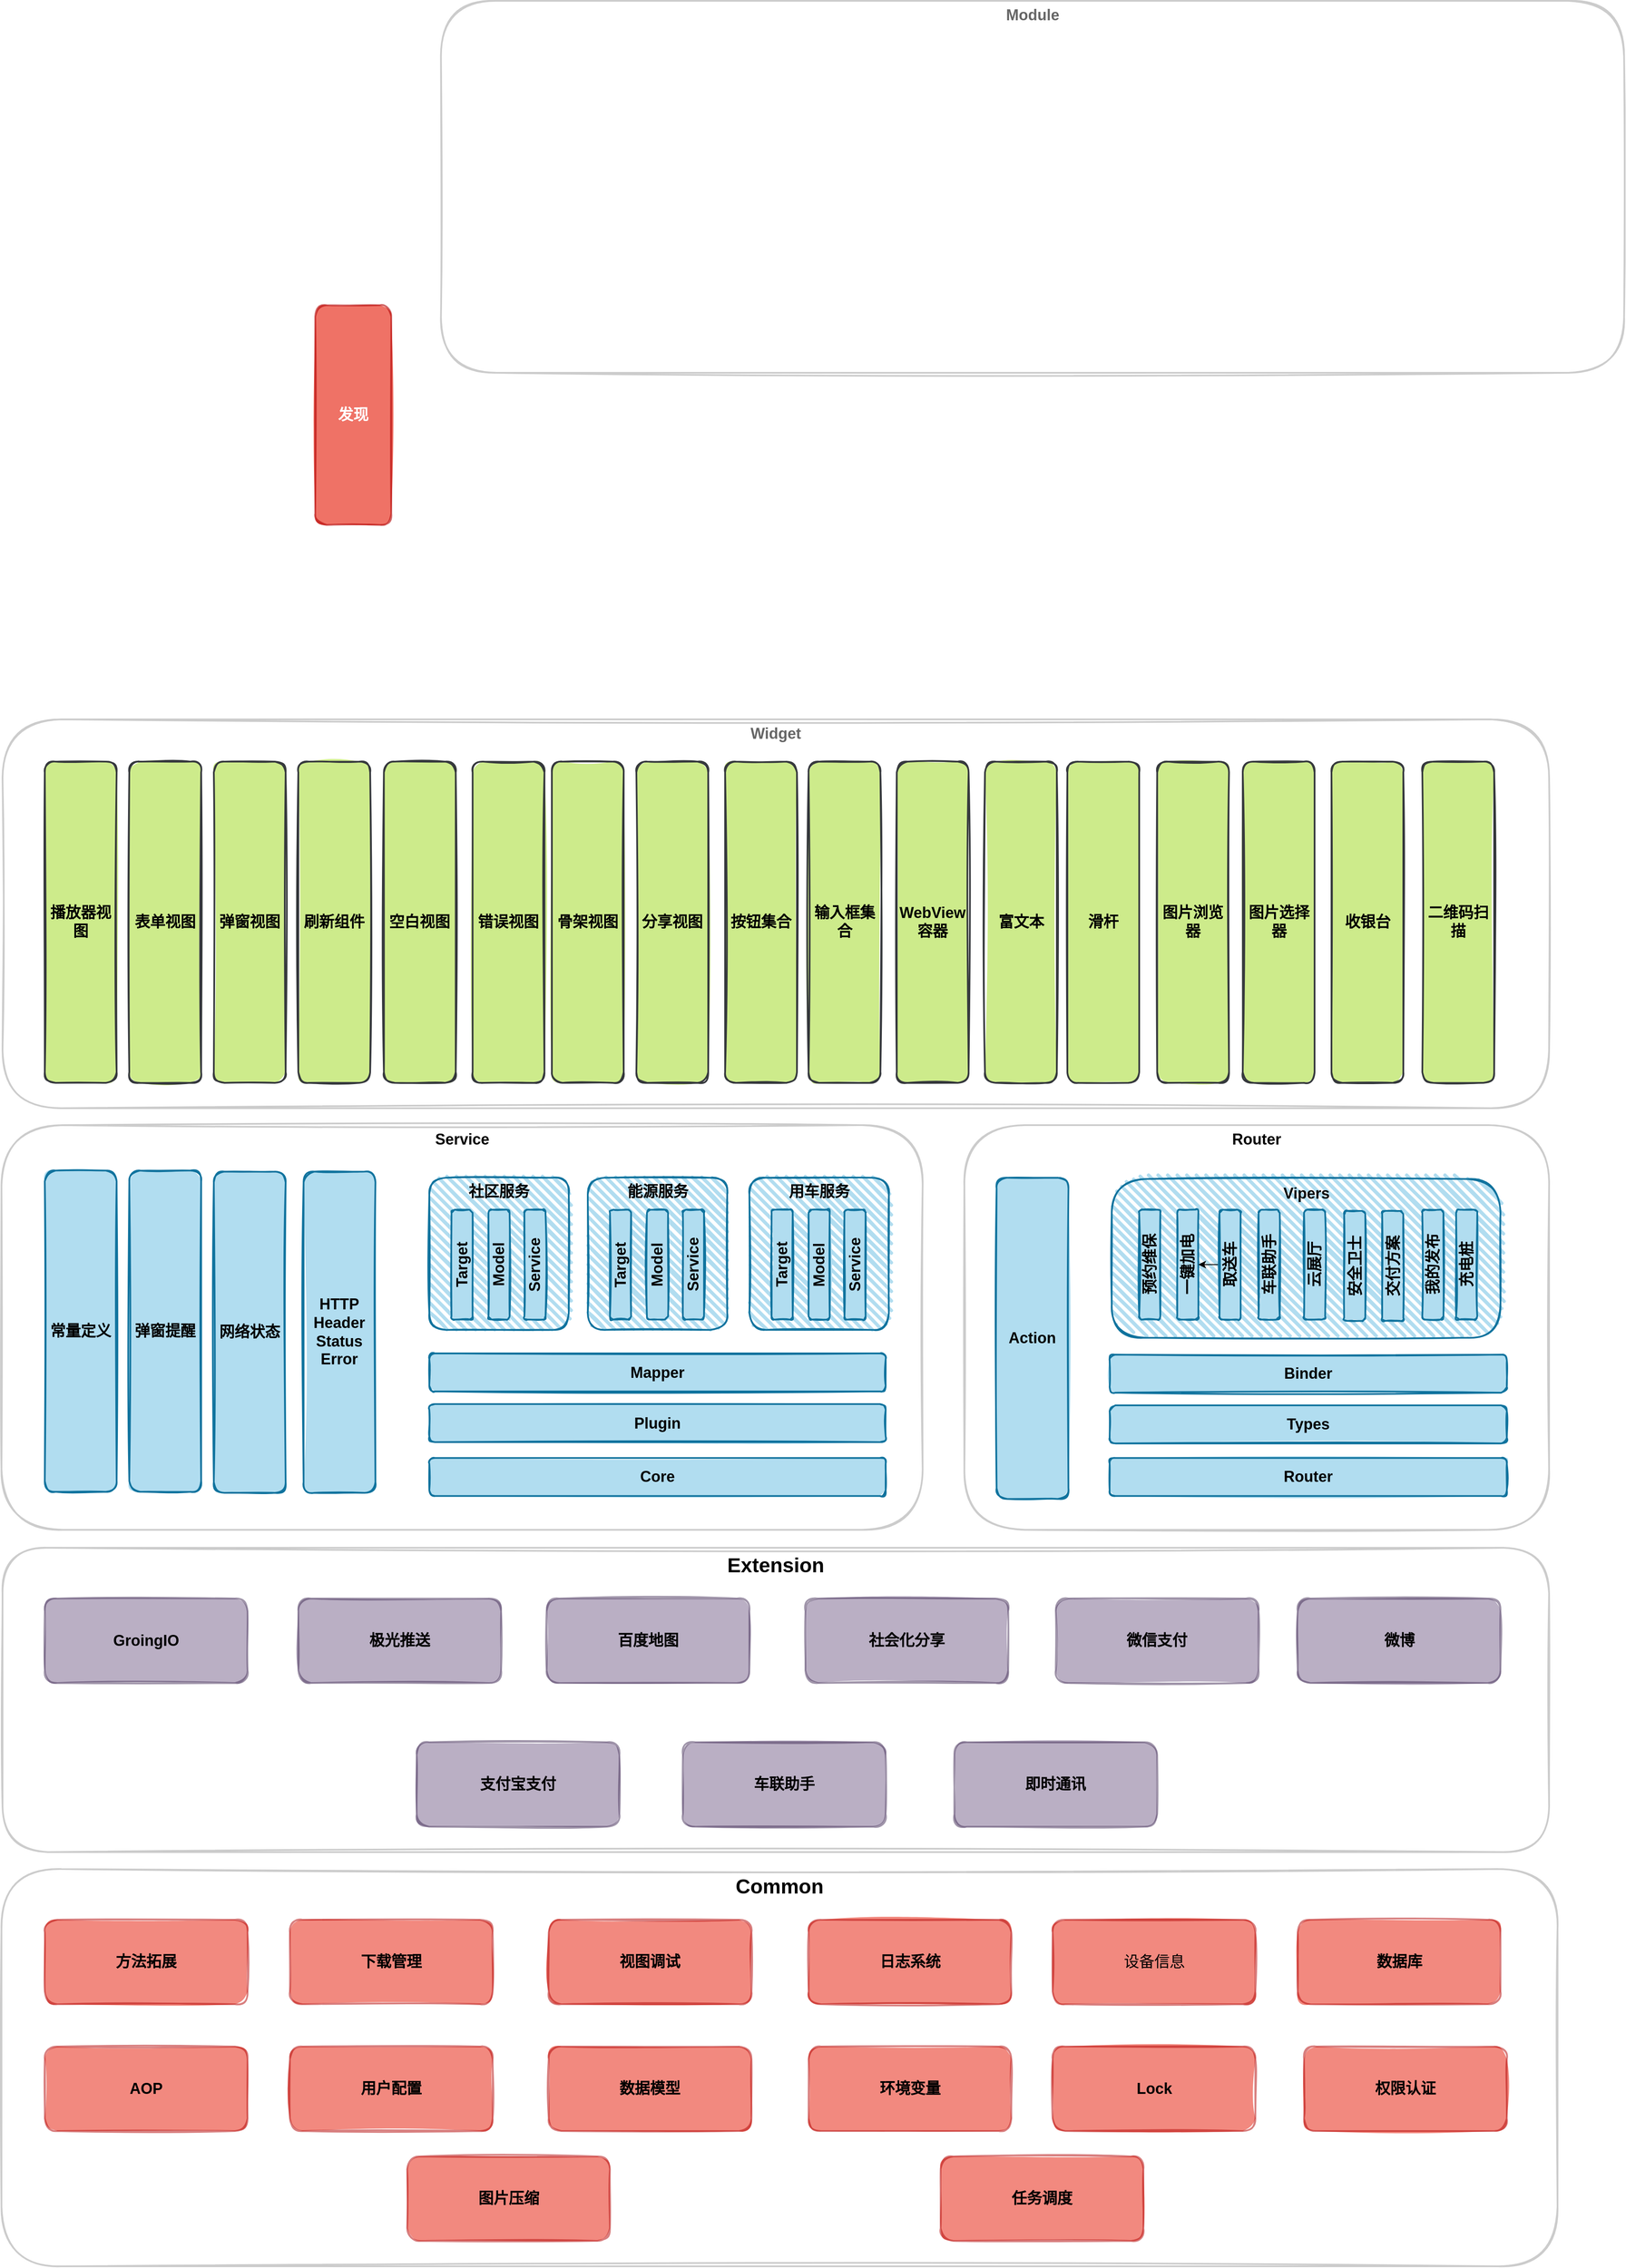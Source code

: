 <mxfile version="13.10.3" type="github">
  <diagram id="LzC7ekAIBzmgdOxqZEMj" name="Page-1">
    <mxGraphModel dx="2431" dy="1328" grid="1" gridSize="10" guides="1" tooltips="1" connect="1" arrows="1" fold="1" page="1" pageScale="1" pageWidth="2339" pageHeight="3300" math="0" shadow="0">
      <root>
        <mxCell id="0" />
        <mxCell id="1" parent="0" />
        <mxCell id="0ocmr3XgfWz1kHQLtZ8I-61" value="&lt;font style=&quot;font-size: 18px;&quot;&gt;&lt;span style=&quot;font-size: 18px;&quot;&gt;&lt;font style=&quot;font-size: 18px;&quot;&gt;Router&lt;/font&gt;&lt;br style=&quot;font-size: 18px;&quot;&gt;&lt;/span&gt;&lt;/font&gt;" style="rounded=1;whiteSpace=wrap;html=1;strokeWidth=2;fillWeight=4;hachureGap=8;hachureAngle=45;sketch=1;verticalAlign=top;fillColor=none;strokeColor=#CCCCCC;fontSize=18;fontStyle=1;fontFamily=Helvetica;" vertex="1" parent="1">
          <mxGeometry x="1278.13" y="1750" width="691.87" height="478.75" as="geometry" />
        </mxCell>
        <mxCell id="0ocmr3XgfWz1kHQLtZ8I-95" value="&lt;font color=&quot;#666666&quot;&gt;&lt;b&gt;&lt;font style=&quot;font-size: 18px&quot;&gt;Module&lt;/font&gt;&lt;br&gt;&lt;/b&gt;&lt;/font&gt;" style="rounded=1;whiteSpace=wrap;html=1;strokeWidth=2;fillWeight=4;hachureGap=8;hachureAngle=45;sketch=1;verticalAlign=top;gradientColor=#b3b3b3;fillColor=none;strokeColor=#CCCCCC;" vertex="1" parent="1">
          <mxGeometry x="658.75" y="420" width="1400" height="440" as="geometry" />
        </mxCell>
        <mxCell id="0ocmr3XgfWz1kHQLtZ8I-12" value="&lt;font style=&quot;font-size: 18px;&quot;&gt;&lt;span style=&quot;font-size: 18px;&quot;&gt;&lt;font style=&quot;font-size: 18px;&quot;&gt;Service&lt;/font&gt;&lt;br style=&quot;font-size: 18px;&quot;&gt;&lt;/span&gt;&lt;/font&gt;" style="rounded=1;whiteSpace=wrap;html=1;strokeWidth=2;fillWeight=4;hachureGap=8;hachureAngle=45;sketch=1;verticalAlign=top;fillColor=none;strokeColor=#CCCCCC;fontSize=18;fontStyle=1;fontFamily=Helvetica;" vertex="1" parent="1">
          <mxGeometry x="138.75" y="1750" width="1090" height="478.75" as="geometry" />
        </mxCell>
        <mxCell id="0ocmr3XgfWz1kHQLtZ8I-2" value="&lt;font style=&quot;font-size: 24px;&quot;&gt;&lt;span style=&quot;font-size: 24px;&quot;&gt;Common&lt;/span&gt;&lt;/font&gt;" style="rounded=1;whiteSpace=wrap;html=1;strokeWidth=2;fillWeight=4;hachureGap=8;hachureAngle=45;sketch=1;verticalAlign=top;strokeColor=#CCCCCC;fillColor=none;fontSize=24;fontStyle=1" vertex="1" parent="1">
          <mxGeometry x="138.75" y="2630" width="1841.25" height="470" as="geometry" />
        </mxCell>
        <mxCell id="5PGS94fac4Zu8GUAW_lK-9" value="&lt;h2 style=&quot;font-size: 18px;&quot;&gt;&lt;font style=&quot;font-size: 18px;&quot;&gt;方法拓展&lt;/font&gt;&lt;/h2&gt;" style="rounded=1;whiteSpace=wrap;html=1;strokeWidth=2;fillWeight=4;hachureGap=8;hachureAngle=45;sketch=1;fillStyle=solid;fillColor=#e51400;strokeColor=#B20000;opacity=50;fontSize=18;" parent="1" vertex="1">
          <mxGeometry x="190" y="2690" width="240" height="100" as="geometry" />
        </mxCell>
        <mxCell id="0ocmr3XgfWz1kHQLtZ8I-7" value="&lt;font style=&quot;font-size: 24px;&quot;&gt;&lt;span style=&quot;font-size: 24px;&quot;&gt;Extension&lt;/span&gt;&lt;/font&gt;" style="rounded=1;whiteSpace=wrap;html=1;strokeWidth=2;fillWeight=4;hachureGap=8;hachureAngle=45;sketch=1;verticalAlign=top;fillColor=none;strokeColor=#CCCCCC;fontSize=24;fontStyle=1" vertex="1" parent="1">
          <mxGeometry x="140" y="2250" width="1830" height="360" as="geometry" />
        </mxCell>
        <mxCell id="0ocmr3XgfWz1kHQLtZ8I-8" value="&lt;h2 style=&quot;font-size: 18px;&quot;&gt;&lt;font style=&quot;font-size: 18px;&quot;&gt;GroingIO&lt;/font&gt;&lt;/h2&gt;" style="rounded=1;whiteSpace=wrap;html=1;strokeWidth=2;fillWeight=4;hachureGap=8;hachureAngle=45;sketch=1;fillStyle=solid;fillColor=#76608a;strokeColor=#432D57;opacity=50;fontSize=18;" vertex="1" parent="1">
          <mxGeometry x="190" y="2310" width="240" height="100" as="geometry" />
        </mxCell>
        <mxCell id="0ocmr3XgfWz1kHQLtZ8I-13" value="&lt;h2 style=&quot;font-size: 18px;&quot;&gt;&lt;font style=&quot;font-size: 18px;&quot;&gt;Core&lt;/font&gt;&lt;/h2&gt;" style="rounded=1;whiteSpace=wrap;html=1;strokeWidth=2;fillWeight=4;hachureGap=8;hachureAngle=45;sketch=1;fillStyle=solid;fillColor=#b1ddf0;strokeColor=#10739e;fontSize=18;fontStyle=1;fontFamily=Helvetica;" vertex="1" parent="1">
          <mxGeometry x="645" y="2143.75" width="540" height="45" as="geometry" />
        </mxCell>
        <mxCell id="0ocmr3XgfWz1kHQLtZ8I-17" value="&lt;font color=&quot;#666666&quot;&gt;&lt;b&gt;&lt;font style=&quot;font-size: 18px&quot;&gt;Widget&lt;/font&gt;&lt;br&gt;&lt;/b&gt;&lt;/font&gt;" style="rounded=1;whiteSpace=wrap;html=1;strokeWidth=2;fillWeight=4;hachureGap=8;hachureAngle=45;sketch=1;verticalAlign=top;gradientColor=#b3b3b3;fillColor=none;strokeColor=#CCCCCC;" vertex="1" parent="1">
          <mxGeometry x="140" y="1270" width="1830" height="460" as="geometry" />
        </mxCell>
        <mxCell id="0ocmr3XgfWz1kHQLtZ8I-18" value="&lt;h2 style=&quot;font-size: 18px;&quot;&gt;&lt;font style=&quot;font-size: 18px;&quot;&gt;&lt;span style=&quot;font-size: 18px;&quot;&gt;刷新组件&lt;/span&gt;&lt;/font&gt;&lt;/h2&gt;" style="rounded=1;whiteSpace=wrap;html=1;strokeWidth=2;fillWeight=4;hachureGap=8;hachureAngle=45;sketch=1;fillStyle=solid;fillColor=#cdeb8b;strokeColor=#36393d;fontSize=18;" vertex="1" parent="1">
          <mxGeometry x="490" y="1320" width="85" height="380" as="geometry" />
        </mxCell>
        <mxCell id="0ocmr3XgfWz1kHQLtZ8I-20" value="&lt;h2 style=&quot;font-size: 18px;&quot;&gt;&lt;font style=&quot;font-size: 18px;&quot;&gt;&lt;span style=&quot;font-size: 18px;&quot;&gt;下载管理&lt;/span&gt;&lt;/font&gt;&lt;/h2&gt;" style="rounded=1;whiteSpace=wrap;html=1;strokeWidth=2;fillWeight=4;hachureGap=8;hachureAngle=45;sketch=1;fillStyle=solid;fillColor=#e51400;strokeColor=#B20000;opacity=50;fontSize=18;" vertex="1" parent="1">
          <mxGeometry x="480" y="2690" width="240" height="100" as="geometry" />
        </mxCell>
        <mxCell id="0ocmr3XgfWz1kHQLtZ8I-21" value="&lt;h2 style=&quot;font-size: 18px;&quot;&gt;&lt;font style=&quot;font-size: 18px;&quot;&gt;&lt;span style=&quot;font-size: 18px;&quot;&gt;视图调试&lt;/span&gt;&lt;/font&gt;&lt;/h2&gt;" style="rounded=1;whiteSpace=wrap;html=1;strokeWidth=2;fillWeight=4;hachureGap=8;hachureAngle=45;sketch=1;fillStyle=solid;fillColor=#e51400;strokeColor=#B20000;opacity=50;fontSize=18;" vertex="1" parent="1">
          <mxGeometry x="786.25" y="2690" width="240" height="100" as="geometry" />
        </mxCell>
        <mxCell id="0ocmr3XgfWz1kHQLtZ8I-22" value="&lt;h2 style=&quot;font-size: 18px;&quot;&gt;&lt;font style=&quot;font-size: 18px;&quot;&gt;&lt;span style=&quot;font-size: 18px;&quot;&gt;日志系统&lt;/span&gt;&lt;/font&gt;&lt;/h2&gt;" style="rounded=1;whiteSpace=wrap;html=1;strokeWidth=2;fillWeight=4;hachureGap=8;hachureAngle=45;sketch=1;fillStyle=solid;fillColor=#e51400;strokeColor=#B20000;opacity=50;fontSize=18;" vertex="1" parent="1">
          <mxGeometry x="1093.75" y="2690" width="240" height="100" as="geometry" />
        </mxCell>
        <mxCell id="0ocmr3XgfWz1kHQLtZ8I-23" value="设备信息" style="rounded=1;whiteSpace=wrap;strokeWidth=2;fillWeight=4;hachureGap=8;hachureAngle=45;sketch=1;fillStyle=solid;fillColor=#e51400;strokeColor=#B20000;opacity=50;fontSize=18;html=1;" vertex="1" parent="1">
          <mxGeometry x="1382.5" y="2690" width="240" height="100" as="geometry" />
        </mxCell>
        <mxCell id="0ocmr3XgfWz1kHQLtZ8I-24" value="&lt;h2 style=&quot;font-size: 18px;&quot;&gt;&lt;font style=&quot;font-size: 18px;&quot;&gt;&lt;span style=&quot;font-size: 18px;&quot;&gt;数据库&lt;/span&gt;&lt;/font&gt;&lt;/h2&gt;" style="rounded=1;whiteSpace=wrap;html=1;strokeWidth=2;fillWeight=4;hachureGap=8;hachureAngle=45;sketch=1;fillStyle=solid;fillColor=#e51400;strokeColor=#B20000;opacity=50;fontSize=18;" vertex="1" parent="1">
          <mxGeometry x="1672.5" y="2690" width="240" height="100" as="geometry" />
        </mxCell>
        <mxCell id="0ocmr3XgfWz1kHQLtZ8I-25" value="&lt;h2 style=&quot;font-size: 18px;&quot;&gt;&lt;font style=&quot;font-size: 18px;&quot;&gt;&lt;span style=&quot;font-size: 18px;&quot;&gt;AOP&lt;/span&gt;&lt;/font&gt;&lt;/h2&gt;" style="rounded=1;whiteSpace=wrap;html=1;strokeWidth=2;fillWeight=4;hachureGap=8;hachureAngle=45;sketch=1;fillStyle=solid;fillColor=#e51400;strokeColor=#B20000;opacity=50;fontSize=18;" vertex="1" parent="1">
          <mxGeometry x="190" y="2840" width="240" height="100" as="geometry" />
        </mxCell>
        <mxCell id="0ocmr3XgfWz1kHQLtZ8I-27" value="&lt;h2 style=&quot;font-size: 18px;&quot;&gt;&lt;font style=&quot;font-size: 18px;&quot;&gt;&lt;span style=&quot;font-size: 18px;&quot;&gt;用户配置&lt;/span&gt;&lt;/font&gt;&lt;/h2&gt;" style="rounded=1;whiteSpace=wrap;html=1;strokeWidth=2;fillWeight=4;hachureGap=8;hachureAngle=45;sketch=1;fillStyle=solid;fillColor=#e51400;strokeColor=#B20000;opacity=50;fontSize=18;" vertex="1" parent="1">
          <mxGeometry x="480" y="2840" width="240" height="100" as="geometry" />
        </mxCell>
        <mxCell id="0ocmr3XgfWz1kHQLtZ8I-28" value="&lt;h2 style=&quot;font-size: 18px;&quot;&gt;&lt;font style=&quot;font-size: 18px;&quot;&gt;&lt;span style=&quot;font-size: 18px;&quot;&gt;数据模型&lt;/span&gt;&lt;/font&gt;&lt;/h2&gt;" style="rounded=1;whiteSpace=wrap;html=1;strokeWidth=2;fillWeight=4;hachureGap=8;hachureAngle=45;sketch=1;fillStyle=solid;fillColor=#e51400;strokeColor=#B20000;opacity=50;fontSize=18;" vertex="1" parent="1">
          <mxGeometry x="786.25" y="2840" width="240" height="100" as="geometry" />
        </mxCell>
        <mxCell id="0ocmr3XgfWz1kHQLtZ8I-29" value="&lt;h2 style=&quot;font-size: 18px;&quot;&gt;&lt;font style=&quot;font-size: 18px;&quot;&gt;&lt;span style=&quot;font-size: 18px;&quot;&gt;图片压缩&lt;/span&gt;&lt;/font&gt;&lt;/h2&gt;" style="rounded=1;whiteSpace=wrap;html=1;strokeWidth=2;fillWeight=4;hachureGap=8;hachureAngle=45;sketch=1;fillStyle=solid;fillColor=#e51400;strokeColor=#B20000;opacity=50;fontSize=18;" vertex="1" parent="1">
          <mxGeometry x="618.75" y="2970" width="240" height="100" as="geometry" />
        </mxCell>
        <mxCell id="0ocmr3XgfWz1kHQLtZ8I-33" value="&lt;h2 style=&quot;font-size: 18px;&quot;&gt;&lt;font style=&quot;font-size: 18px;&quot;&gt;&lt;span style=&quot;font-size: 18px;&quot;&gt;任务调度&lt;/span&gt;&lt;/font&gt;&lt;/h2&gt;" style="rounded=1;whiteSpace=wrap;html=1;strokeWidth=2;fillWeight=4;hachureGap=8;hachureAngle=45;sketch=1;fillStyle=solid;fillColor=#e51400;strokeColor=#B20000;opacity=50;fontSize=18;" vertex="1" parent="1">
          <mxGeometry x="1250" y="2970" width="240" height="100" as="geometry" />
        </mxCell>
        <mxCell id="0ocmr3XgfWz1kHQLtZ8I-34" value="&lt;font style=&quot;font-size: 18px;&quot;&gt;&lt;span style=&quot;font-size: 18px;&quot;&gt;权限认证&lt;/span&gt;&lt;/font&gt;" style="rounded=1;whiteSpace=wrap;html=1;strokeWidth=2;fillWeight=4;hachureGap=8;hachureAngle=45;sketch=1;fillStyle=solid;fillColor=#e51400;strokeColor=#B20000;fontStyle=1;opacity=50;fontSize=18;" vertex="1" parent="1">
          <mxGeometry x="1680" y="2840" width="240" height="100" as="geometry" />
        </mxCell>
        <mxCell id="0ocmr3XgfWz1kHQLtZ8I-35" value="&lt;font style=&quot;font-size: 18px;&quot;&gt;&lt;span style=&quot;font-size: 18px;&quot;&gt;Lock&lt;/span&gt;&lt;/font&gt;" style="rounded=1;whiteSpace=wrap;html=1;strokeWidth=2;fillWeight=4;hachureGap=8;hachureAngle=45;sketch=1;fillStyle=solid;fillColor=#e51400;strokeColor=#B20000;fontStyle=1;opacity=50;fontSize=18;" vertex="1" parent="1">
          <mxGeometry x="1382.5" y="2840" width="240" height="100" as="geometry" />
        </mxCell>
        <mxCell id="0ocmr3XgfWz1kHQLtZ8I-36" value="&lt;font style=&quot;font-size: 18px;&quot;&gt;&lt;span style=&quot;font-size: 18px;&quot;&gt;环境变量&lt;/span&gt;&lt;/font&gt;" style="rounded=1;whiteSpace=wrap;html=1;strokeWidth=2;fillWeight=4;hachureGap=8;hachureAngle=45;sketch=1;fillStyle=solid;fillColor=#e51400;strokeColor=#B20000;fontStyle=1;opacity=50;fontSize=18;" vertex="1" parent="1">
          <mxGeometry x="1093.75" y="2840" width="240" height="100" as="geometry" />
        </mxCell>
        <mxCell id="0ocmr3XgfWz1kHQLtZ8I-37" value="&lt;h2 style=&quot;font-size: 18px;&quot;&gt;&lt;font style=&quot;font-size: 18px;&quot;&gt;&lt;span style=&quot;font-size: 18px;&quot;&gt;极光推送&lt;/span&gt;&lt;/font&gt;&lt;/h2&gt;" style="rounded=1;whiteSpace=wrap;html=1;strokeWidth=2;fillWeight=4;hachureGap=8;hachureAngle=45;sketch=1;fillStyle=solid;fillColor=#76608a;strokeColor=#432D57;opacity=50;fontSize=18;" vertex="1" parent="1">
          <mxGeometry x="490" y="2310" width="240" height="100" as="geometry" />
        </mxCell>
        <mxCell id="0ocmr3XgfWz1kHQLtZ8I-38" value="&lt;h2 style=&quot;font-size: 18px;&quot;&gt;&lt;font style=&quot;font-size: 18px;&quot;&gt;&lt;span style=&quot;font-size: 18px;&quot;&gt;百度地图&lt;/span&gt;&lt;/font&gt;&lt;/h2&gt;" style="rounded=1;whiteSpace=wrap;html=1;strokeWidth=2;fillWeight=4;hachureGap=8;hachureAngle=45;sketch=1;fillStyle=solid;fillColor=#76608a;strokeColor=#432D57;opacity=50;fontSize=18;" vertex="1" parent="1">
          <mxGeometry x="783.75" y="2310" width="240" height="100" as="geometry" />
        </mxCell>
        <mxCell id="0ocmr3XgfWz1kHQLtZ8I-39" value="&lt;h2 style=&quot;font-size: 18px;&quot;&gt;&lt;font style=&quot;font-size: 18px;&quot;&gt;&lt;span style=&quot;font-size: 18px;&quot;&gt;社会化分享&lt;/span&gt;&lt;/font&gt;&lt;/h2&gt;" style="rounded=1;whiteSpace=wrap;html=1;strokeWidth=2;fillWeight=4;hachureGap=8;hachureAngle=45;sketch=1;fillStyle=solid;fillColor=#76608a;strokeColor=#432D57;opacity=50;fontSize=18;" vertex="1" parent="1">
          <mxGeometry x="1090" y="2310" width="240" height="100" as="geometry" />
        </mxCell>
        <mxCell id="0ocmr3XgfWz1kHQLtZ8I-40" value="&lt;h2 style=&quot;font-size: 18px;&quot;&gt;&lt;font style=&quot;font-size: 18px;&quot;&gt;&lt;span style=&quot;font-size: 18px;&quot;&gt;微博&lt;/span&gt;&lt;/font&gt;&lt;/h2&gt;" style="rounded=1;whiteSpace=wrap;html=1;strokeWidth=2;fillWeight=4;hachureGap=8;hachureAngle=45;sketch=1;fillStyle=solid;fillColor=#76608a;strokeColor=#432D57;opacity=50;fontSize=18;" vertex="1" parent="1">
          <mxGeometry x="1672.5" y="2310" width="240" height="100" as="geometry" />
        </mxCell>
        <mxCell id="0ocmr3XgfWz1kHQLtZ8I-41" value="&lt;h2 style=&quot;font-size: 18px;&quot;&gt;&lt;font style=&quot;font-size: 18px;&quot;&gt;&lt;span style=&quot;font-size: 18px;&quot;&gt;微信支付&lt;/span&gt;&lt;/font&gt;&lt;/h2&gt;" style="rounded=1;whiteSpace=wrap;html=1;strokeWidth=2;fillWeight=4;hachureGap=8;hachureAngle=45;sketch=1;fillStyle=solid;fillColor=#76608a;strokeColor=#432D57;opacity=50;fontSize=18;" vertex="1" parent="1">
          <mxGeometry x="1386.25" y="2310" width="240" height="100" as="geometry" />
        </mxCell>
        <mxCell id="0ocmr3XgfWz1kHQLtZ8I-42" value="&lt;h2 style=&quot;font-size: 18px;&quot;&gt;&lt;font style=&quot;font-size: 18px;&quot;&gt;&lt;span style=&quot;font-size: 18px;&quot;&gt;支付宝支付&lt;/span&gt;&lt;/font&gt;&lt;/h2&gt;" style="rounded=1;whiteSpace=wrap;html=1;strokeWidth=2;fillWeight=4;hachureGap=8;hachureAngle=45;sketch=1;fillStyle=solid;fillColor=#76608a;strokeColor=#432D57;opacity=50;fontSize=18;" vertex="1" parent="1">
          <mxGeometry x="630" y="2480" width="240" height="100" as="geometry" />
        </mxCell>
        <mxCell id="0ocmr3XgfWz1kHQLtZ8I-43" value="&lt;h2 style=&quot;font-size: 18px;&quot;&gt;&lt;font style=&quot;font-size: 18px;&quot;&gt;&lt;span style=&quot;font-size: 18px;&quot;&gt;车联助手&lt;/span&gt;&lt;/font&gt;&lt;/h2&gt;" style="rounded=1;whiteSpace=wrap;html=1;strokeWidth=2;fillWeight=4;hachureGap=8;hachureAngle=45;sketch=1;fillStyle=solid;fillColor=#76608a;strokeColor=#432D57;opacity=50;fontSize=18;" vertex="1" parent="1">
          <mxGeometry x="945" y="2480" width="240" height="100" as="geometry" />
        </mxCell>
        <mxCell id="0ocmr3XgfWz1kHQLtZ8I-44" value="&lt;h2 style=&quot;font-size: 18px;&quot;&gt;&lt;font style=&quot;font-size: 18px;&quot;&gt;&lt;span style=&quot;font-size: 18px;&quot;&gt;即时通讯&lt;/span&gt;&lt;/font&gt;&lt;/h2&gt;" style="rounded=1;whiteSpace=wrap;html=1;strokeWidth=2;fillWeight=4;hachureGap=8;hachureAngle=45;sketch=1;fillStyle=solid;fillColor=#76608a;strokeColor=#432D57;opacity=50;fontSize=18;" vertex="1" parent="1">
          <mxGeometry x="1266.25" y="2480" width="240" height="100" as="geometry" />
        </mxCell>
        <mxCell id="0ocmr3XgfWz1kHQLtZ8I-46" value="&lt;h2 style=&quot;font-size: 18px;&quot;&gt;&lt;font style=&quot;font-size: 18px;&quot;&gt;Mapper&lt;/font&gt;&lt;/h2&gt;" style="rounded=1;whiteSpace=wrap;html=1;strokeWidth=2;fillWeight=4;hachureGap=8;hachureAngle=45;sketch=1;fillStyle=solid;fillColor=#b1ddf0;strokeColor=#10739e;fontSize=18;fontStyle=1;fontFamily=Helvetica;" vertex="1" parent="1">
          <mxGeometry x="645" y="2020" width="540" height="45" as="geometry" />
        </mxCell>
        <mxCell id="0ocmr3XgfWz1kHQLtZ8I-48" value="&lt;h2 style=&quot;font-size: 18px;&quot;&gt;&lt;font style=&quot;font-size: 18px;&quot;&gt;&lt;span style=&quot;font-size: 18px;&quot;&gt;常量定义&lt;/span&gt;&lt;/font&gt;&lt;/h2&gt;" style="rounded=1;whiteSpace=wrap;html=1;strokeWidth=2;fillWeight=4;hachureGap=8;hachureAngle=45;sketch=1;fillStyle=solid;fillColor=#b1ddf0;strokeColor=#10739e;fontSize=18;fontStyle=1;fontFamily=Helvetica;" vertex="1" parent="1">
          <mxGeometry x="190" y="1803.75" width="85" height="380" as="geometry" />
        </mxCell>
        <mxCell id="0ocmr3XgfWz1kHQLtZ8I-49" value="&lt;h2 style=&quot;font-size: 18px;&quot;&gt;&lt;font style=&quot;font-size: 18px;&quot;&gt;&lt;span style=&quot;font-size: 18px;&quot;&gt;弹窗提醒&lt;/span&gt;&lt;/font&gt;&lt;/h2&gt;" style="rounded=1;whiteSpace=wrap;html=1;strokeWidth=2;fillWeight=4;hachureGap=8;hachureAngle=45;sketch=1;fillStyle=solid;fillColor=#b1ddf0;strokeColor=#10739e;fontSize=18;fontStyle=1;fontFamily=Helvetica;" vertex="1" parent="1">
          <mxGeometry x="290" y="1803.75" width="85" height="380" as="geometry" />
        </mxCell>
        <mxCell id="0ocmr3XgfWz1kHQLtZ8I-50" value="&lt;h2 style=&quot;font-size: 18px;&quot;&gt;&lt;font style=&quot;font-size: 18px;&quot;&gt;网络状态&lt;/font&gt;&lt;/h2&gt;" style="rounded=1;whiteSpace=wrap;html=1;strokeWidth=2;fillWeight=4;hachureGap=8;hachureAngle=45;sketch=1;fillStyle=solid;fillColor=#b1ddf0;strokeColor=#10739e;fontSize=18;fontStyle=1;fontFamily=Helvetica;" vertex="1" parent="1">
          <mxGeometry x="390" y="1805" width="85" height="380" as="geometry" />
        </mxCell>
        <mxCell id="0ocmr3XgfWz1kHQLtZ8I-51" value="&lt;h2 style=&quot;font-size: 18px;&quot;&gt;&lt;font style=&quot;font-size: 18px;&quot;&gt;HTTP&lt;br style=&quot;font-size: 18px;&quot;&gt;Header&lt;br style=&quot;font-size: 18px;&quot;&gt;Status&lt;br style=&quot;font-size: 18px;&quot;&gt;Error&lt;/font&gt;&lt;/h2&gt;" style="rounded=1;whiteSpace=wrap;html=1;strokeWidth=2;fillWeight=4;hachureGap=8;hachureAngle=45;sketch=1;fillStyle=solid;fillColor=#b1ddf0;strokeColor=#10739e;fontSize=18;fontStyle=1;fontFamily=Helvetica;" vertex="1" parent="1">
          <mxGeometry x="496.25" y="1805" width="85" height="380" as="geometry" />
        </mxCell>
        <mxCell id="0ocmr3XgfWz1kHQLtZ8I-52" value="&lt;h2 style=&quot;font-size: 18px;&quot;&gt;&lt;font style=&quot;font-size: 18px;&quot;&gt;Plugin&lt;/font&gt;&lt;/h2&gt;" style="rounded=1;whiteSpace=wrap;html=1;strokeWidth=2;fillWeight=4;hachureGap=8;hachureAngle=45;sketch=1;fillStyle=solid;fillColor=#b1ddf0;strokeColor=#10739e;fontSize=18;fontStyle=1;fontFamily=Helvetica;" vertex="1" parent="1">
          <mxGeometry x="645" y="2080" width="540" height="45" as="geometry" />
        </mxCell>
        <mxCell id="0ocmr3XgfWz1kHQLtZ8I-54" value="&lt;font style=&quot;font-size: 18px;&quot;&gt;&lt;span style=&quot;font-size: 18px;&quot;&gt;社区服务&lt;/span&gt;&lt;/font&gt;" style="rounded=1;whiteSpace=wrap;html=1;strokeWidth=2;fillWeight=4;hachureGap=8;hachureAngle=45;sketch=1;shadow=0;glass=0;verticalAlign=top;strokeColor=#10739e;arcSize=12;fillColor=#b1ddf0;fontSize=18;fontStyle=1;fontFamily=Helvetica;" vertex="1" parent="1">
          <mxGeometry x="645" y="1812.19" width="165" height="180" as="geometry" />
        </mxCell>
        <mxCell id="0ocmr3XgfWz1kHQLtZ8I-55" value="Target" style="rounded=1;whiteSpace=wrap;html=1;strokeWidth=2;fillWeight=4;hachureGap=8;hachureAngle=45;sketch=1;shadow=0;glass=0;strokeColor=#10739e;fillColor=#b1ddf0;fontSize=18;fontStyle=1;horizontal=0;fillStyle=solid;fontFamily=Helvetica;" vertex="1" parent="1">
          <mxGeometry x="671.25" y="1850" width="25" height="130" as="geometry" />
        </mxCell>
        <mxCell id="0ocmr3XgfWz1kHQLtZ8I-56" value="Model" style="rounded=1;whiteSpace=wrap;html=1;strokeWidth=2;fillWeight=4;hachureGap=8;hachureAngle=45;sketch=1;shadow=0;glass=0;strokeColor=#10739e;fillColor=#b1ddf0;fontSize=18;fontStyle=1;horizontal=0;fillStyle=solid;fontFamily=Helvetica;" vertex="1" parent="1">
          <mxGeometry x="715" y="1850" width="25" height="130" as="geometry" />
        </mxCell>
        <mxCell id="0ocmr3XgfWz1kHQLtZ8I-57" value="Service&lt;br style=&quot;font-size: 18px;&quot;&gt;" style="rounded=1;whiteSpace=wrap;html=1;strokeWidth=2;fillWeight=4;hachureGap=8;hachureAngle=45;sketch=1;shadow=0;glass=0;strokeColor=#10739e;fillColor=#b1ddf0;fontSize=18;fontStyle=1;horizontal=0;fillStyle=solid;fontFamily=Helvetica;" vertex="1" parent="1">
          <mxGeometry x="757.5" y="1850" width="25" height="130" as="geometry" />
        </mxCell>
        <mxCell id="0ocmr3XgfWz1kHQLtZ8I-63" value="&lt;font style=&quot;font-size: 18px;&quot;&gt;&lt;span style=&quot;font-size: 18px;&quot;&gt;Vipers&lt;br style=&quot;font-size: 18px;&quot;&gt;&lt;/span&gt;&lt;/font&gt;" style="rounded=1;whiteSpace=wrap;html=1;strokeWidth=2;fillWeight=4;hachureGap=8;hachureAngle=45;sketch=1;shadow=0;glass=0;verticalAlign=top;strokeColor=#10739e;arcSize=21;fillColor=#b1ddf0;fontSize=18;fontStyle=1;fontFamily=Helvetica;" vertex="1" parent="1">
          <mxGeometry x="1452.5" y="1813.75" width="460" height="187.81" as="geometry" />
        </mxCell>
        <mxCell id="0ocmr3XgfWz1kHQLtZ8I-64" value="预约维保" style="rounded=1;whiteSpace=wrap;html=1;strokeWidth=2;fillWeight=4;hachureGap=8;hachureAngle=45;sketch=1;shadow=0;glass=0;strokeColor=#10739e;fillColor=#b1ddf0;fontSize=18;fontStyle=1;horizontal=0;fillStyle=solid;fontFamily=Helvetica;" vertex="1" parent="1">
          <mxGeometry x="1485" y="1850.0" width="25" height="130" as="geometry" />
        </mxCell>
        <mxCell id="0ocmr3XgfWz1kHQLtZ8I-65" value="一键加电" style="rounded=1;whiteSpace=wrap;html=1;strokeWidth=2;fillWeight=4;hachureGap=8;hachureAngle=45;sketch=1;shadow=0;glass=0;strokeColor=#10739e;fillColor=#b1ddf0;fontSize=18;fontStyle=1;horizontal=0;fillStyle=solid;fontFamily=Helvetica;" vertex="1" parent="1">
          <mxGeometry x="1530" y="1850.0" width="25" height="130" as="geometry" />
        </mxCell>
        <mxCell id="0ocmr3XgfWz1kHQLtZ8I-135" value="" style="edgeStyle=orthogonalEdgeStyle;rounded=0;orthogonalLoop=1;jettySize=auto;html=1;fontFamily=Helvetica;fontSize=18;fontColor=#000000;" edge="1" parent="1" source="0ocmr3XgfWz1kHQLtZ8I-66" target="0ocmr3XgfWz1kHQLtZ8I-65">
          <mxGeometry relative="1" as="geometry" />
        </mxCell>
        <mxCell id="0ocmr3XgfWz1kHQLtZ8I-66" value="取送车" style="rounded=1;whiteSpace=wrap;html=1;strokeWidth=2;fillWeight=4;hachureGap=8;hachureAngle=45;sketch=1;shadow=0;glass=0;strokeColor=#10739e;fillColor=#b1ddf0;fontSize=18;fontStyle=1;horizontal=0;fillStyle=solid;fontFamily=Helvetica;" vertex="1" parent="1">
          <mxGeometry x="1580" y="1850.0" width="25" height="130" as="geometry" />
        </mxCell>
        <mxCell id="0ocmr3XgfWz1kHQLtZ8I-67" value="车联助手" style="rounded=1;whiteSpace=wrap;html=1;strokeWidth=2;fillWeight=4;hachureGap=8;hachureAngle=45;sketch=1;shadow=0;glass=0;strokeColor=#10739e;fillColor=#b1ddf0;fontSize=18;fontStyle=1;horizontal=0;fillStyle=solid;fontFamily=Helvetica;" vertex="1" parent="1">
          <mxGeometry x="1626.25" y="1850.0" width="25" height="130" as="geometry" />
        </mxCell>
        <mxCell id="0ocmr3XgfWz1kHQLtZ8I-68" value="云展厅" style="rounded=1;whiteSpace=wrap;html=1;strokeWidth=2;fillWeight=4;hachureGap=8;hachureAngle=45;sketch=1;shadow=0;glass=0;strokeColor=#10739e;fillColor=#b1ddf0;fontSize=18;fontStyle=1;horizontal=0;fillStyle=solid;fontFamily=Helvetica;" vertex="1" parent="1">
          <mxGeometry x="1680" y="1850.0" width="25" height="130" as="geometry" />
        </mxCell>
        <mxCell id="0ocmr3XgfWz1kHQLtZ8I-69" value="安全卫士" style="rounded=1;whiteSpace=wrap;html=1;strokeWidth=2;fillWeight=4;hachureGap=8;hachureAngle=45;sketch=1;shadow=0;glass=0;strokeColor=#10739e;fillColor=#b1ddf0;fontSize=18;fontStyle=1;horizontal=0;fillStyle=solid;fontFamily=Helvetica;" vertex="1" parent="1">
          <mxGeometry x="1727.5" y="1851.56" width="25" height="130" as="geometry" />
        </mxCell>
        <mxCell id="0ocmr3XgfWz1kHQLtZ8I-70" value="交付方案" style="rounded=1;whiteSpace=wrap;html=1;strokeWidth=2;fillWeight=4;hachureGap=8;hachureAngle=45;sketch=1;shadow=0;glass=0;strokeColor=#10739e;fillColor=#b1ddf0;fontSize=18;fontStyle=1;horizontal=0;fillStyle=solid;fontFamily=Helvetica;" vertex="1" parent="1">
          <mxGeometry x="1772.5" y="1851.56" width="25" height="130" as="geometry" />
        </mxCell>
        <mxCell id="0ocmr3XgfWz1kHQLtZ8I-71" value="我的发布" style="rounded=1;whiteSpace=wrap;html=1;strokeWidth=2;fillWeight=4;hachureGap=8;hachureAngle=45;sketch=1;shadow=0;glass=0;strokeColor=#10739e;fillColor=#b1ddf0;fontSize=18;fontStyle=1;horizontal=0;fillStyle=solid;fontFamily=Helvetica;" vertex="1" parent="1">
          <mxGeometry x="1820" y="1850.0" width="25" height="130" as="geometry" />
        </mxCell>
        <mxCell id="0ocmr3XgfWz1kHQLtZ8I-72" value="充电桩" style="rounded=1;whiteSpace=wrap;html=1;strokeWidth=2;fillWeight=4;hachureGap=8;hachureAngle=45;sketch=1;shadow=0;glass=0;strokeColor=#10739e;fillColor=#b1ddf0;fontSize=18;fontStyle=1;horizontal=0;fillStyle=solid;fontFamily=Helvetica;" vertex="1" parent="1">
          <mxGeometry x="1860" y="1850.0" width="25" height="130" as="geometry" />
        </mxCell>
        <mxCell id="0ocmr3XgfWz1kHQLtZ8I-73" value="&lt;h2 style=&quot;font-size: 18px;&quot;&gt;&lt;font style=&quot;font-size: 18px;&quot;&gt;Router&lt;/font&gt;&lt;/h2&gt;" style="rounded=1;whiteSpace=wrap;html=1;strokeWidth=2;fillWeight=4;hachureGap=8;hachureAngle=45;sketch=1;fillStyle=solid;fillColor=#b1ddf0;strokeColor=#10739e;fontSize=18;fontStyle=1;fontFamily=Helvetica;" vertex="1" parent="1">
          <mxGeometry x="1450" y="2143.75" width="470" height="45" as="geometry" />
        </mxCell>
        <mxCell id="0ocmr3XgfWz1kHQLtZ8I-76" value="&lt;h2 style=&quot;font-size: 18px;&quot;&gt;&lt;font style=&quot;font-size: 18px;&quot;&gt;Action&lt;/font&gt;&lt;/h2&gt;" style="rounded=1;whiteSpace=wrap;html=1;strokeWidth=2;fillWeight=4;hachureGap=8;hachureAngle=45;sketch=1;fillStyle=solid;fillColor=#b1ddf0;strokeColor=#10739e;fontSize=18;fontStyle=1;fontFamily=Helvetica;" vertex="1" parent="1">
          <mxGeometry x="1316.25" y="1812.19" width="85" height="380" as="geometry" />
        </mxCell>
        <mxCell id="0ocmr3XgfWz1kHQLtZ8I-78" value="&lt;h2 style=&quot;font-size: 18px;&quot;&gt;&lt;font style=&quot;font-size: 18px;&quot;&gt;&lt;span style=&quot;font-size: 18px;&quot;&gt;空白视图&lt;/span&gt;&lt;/font&gt;&lt;/h2&gt;" style="rounded=1;whiteSpace=wrap;html=1;strokeWidth=2;fillWeight=4;hachureGap=8;hachureAngle=45;sketch=1;fillStyle=solid;fillColor=#cdeb8b;strokeColor=#36393d;fontSize=18;" vertex="1" parent="1">
          <mxGeometry x="591.25" y="1320" width="85" height="380" as="geometry" />
        </mxCell>
        <mxCell id="0ocmr3XgfWz1kHQLtZ8I-79" value="&lt;h2 style=&quot;font-size: 18px;&quot;&gt;&lt;font style=&quot;font-size: 18px;&quot;&gt;&lt;span style=&quot;font-size: 18px;&quot;&gt;错误视图&lt;/span&gt;&lt;/font&gt;&lt;/h2&gt;" style="rounded=1;whiteSpace=wrap;html=1;strokeWidth=2;fillWeight=4;hachureGap=8;hachureAngle=45;sketch=1;fillStyle=solid;fillColor=#cdeb8b;strokeColor=#36393d;fontSize=18;" vertex="1" parent="1">
          <mxGeometry x="696.25" y="1320" width="85" height="380" as="geometry" />
        </mxCell>
        <mxCell id="0ocmr3XgfWz1kHQLtZ8I-80" value="&lt;h2 style=&quot;font-size: 18px;&quot;&gt;&lt;font style=&quot;font-size: 18px;&quot;&gt;&lt;span style=&quot;font-size: 18px;&quot;&gt;骨架视图&lt;/span&gt;&lt;/font&gt;&lt;/h2&gt;" style="rounded=1;whiteSpace=wrap;html=1;strokeWidth=2;fillWeight=4;hachureGap=8;hachureAngle=45;sketch=1;fillStyle=solid;fillColor=#cdeb8b;strokeColor=#36393d;fontSize=18;" vertex="1" parent="1">
          <mxGeometry x="790" y="1320" width="85" height="380" as="geometry" />
        </mxCell>
        <mxCell id="0ocmr3XgfWz1kHQLtZ8I-81" value="&lt;h2 style=&quot;font-size: 18px;&quot;&gt;&lt;font style=&quot;font-size: 18px;&quot;&gt;&lt;span style=&quot;font-size: 18px;&quot;&gt;分享视图&lt;/span&gt;&lt;/font&gt;&lt;/h2&gt;" style="rounded=1;whiteSpace=wrap;html=1;strokeWidth=2;fillWeight=4;hachureGap=8;hachureAngle=45;sketch=1;fillStyle=solid;fillColor=#cdeb8b;strokeColor=#36393d;fontSize=18;" vertex="1" parent="1">
          <mxGeometry x="890" y="1320" width="85" height="380" as="geometry" />
        </mxCell>
        <mxCell id="0ocmr3XgfWz1kHQLtZ8I-82" value="&lt;h2 style=&quot;font-size: 18px;&quot;&gt;&lt;font style=&quot;font-size: 18px;&quot;&gt;&lt;span style=&quot;font-size: 18px;&quot;&gt;按钮集合&lt;/span&gt;&lt;/font&gt;&lt;/h2&gt;" style="rounded=1;whiteSpace=wrap;html=1;strokeWidth=2;fillWeight=4;hachureGap=8;hachureAngle=45;sketch=1;fillStyle=solid;fillColor=#cdeb8b;strokeColor=#36393d;fontSize=18;" vertex="1" parent="1">
          <mxGeometry x="995" y="1320" width="85" height="380" as="geometry" />
        </mxCell>
        <mxCell id="0ocmr3XgfWz1kHQLtZ8I-83" value="&lt;h2 style=&quot;font-size: 18px;&quot;&gt;&lt;font style=&quot;font-size: 18px;&quot;&gt;&lt;span style=&quot;font-size: 18px;&quot;&gt;输入框集合&lt;/span&gt;&lt;/font&gt;&lt;/h2&gt;" style="rounded=1;whiteSpace=wrap;html=1;strokeWidth=2;fillWeight=4;hachureGap=8;hachureAngle=45;sketch=1;fillStyle=solid;fillColor=#cdeb8b;strokeColor=#36393d;fontSize=18;" vertex="1" parent="1">
          <mxGeometry x="1093.75" y="1320" width="85" height="380" as="geometry" />
        </mxCell>
        <mxCell id="0ocmr3XgfWz1kHQLtZ8I-84" value="&lt;h2 style=&quot;font-size: 18px;&quot;&gt;&lt;font style=&quot;font-size: 18px;&quot;&gt;&lt;span style=&quot;font-size: 18px;&quot;&gt;WebView容器&lt;/span&gt;&lt;/font&gt;&lt;/h2&gt;" style="rounded=1;whiteSpace=wrap;html=1;strokeWidth=2;fillWeight=4;hachureGap=8;hachureAngle=45;sketch=1;fillStyle=solid;fillColor=#cdeb8b;strokeColor=#36393d;fontSize=18;" vertex="1" parent="1">
          <mxGeometry x="1198.13" y="1320" width="85" height="380" as="geometry" />
        </mxCell>
        <mxCell id="0ocmr3XgfWz1kHQLtZ8I-85" value="&lt;h2 style=&quot;font-size: 18px;&quot;&gt;&lt;font style=&quot;font-size: 18px;&quot;&gt;&lt;span style=&quot;font-size: 18px;&quot;&gt;播放器视图&lt;/span&gt;&lt;/font&gt;&lt;/h2&gt;" style="rounded=1;whiteSpace=wrap;html=1;strokeWidth=2;fillWeight=4;hachureGap=8;hachureAngle=45;sketch=1;fillStyle=solid;fillColor=#cdeb8b;strokeColor=#36393d;fontSize=18;" vertex="1" parent="1">
          <mxGeometry x="190" y="1320" width="85" height="380" as="geometry" />
        </mxCell>
        <mxCell id="0ocmr3XgfWz1kHQLtZ8I-86" value="&lt;h2 style=&quot;font-size: 18px;&quot;&gt;&lt;font style=&quot;font-size: 18px;&quot;&gt;&lt;span style=&quot;font-size: 18px;&quot;&gt;表单视图&lt;/span&gt;&lt;/font&gt;&lt;/h2&gt;" style="rounded=1;whiteSpace=wrap;html=1;strokeWidth=2;fillWeight=4;hachureGap=8;hachureAngle=45;sketch=1;fillStyle=solid;fillColor=#cdeb8b;strokeColor=#36393d;fontSize=18;" vertex="1" parent="1">
          <mxGeometry x="290" y="1320" width="85" height="380" as="geometry" />
        </mxCell>
        <mxCell id="0ocmr3XgfWz1kHQLtZ8I-87" value="&lt;h2 style=&quot;font-size: 18px;&quot;&gt;&lt;font style=&quot;font-size: 18px;&quot;&gt;&lt;span style=&quot;font-size: 18px;&quot;&gt;弹窗视图&lt;/span&gt;&lt;/font&gt;&lt;/h2&gt;" style="rounded=1;whiteSpace=wrap;html=1;strokeWidth=2;fillWeight=4;hachureGap=8;hachureAngle=45;sketch=1;fillStyle=solid;fillColor=#cdeb8b;strokeColor=#36393d;fontSize=18;" vertex="1" parent="1">
          <mxGeometry x="390" y="1320" width="85" height="380" as="geometry" />
        </mxCell>
        <mxCell id="0ocmr3XgfWz1kHQLtZ8I-89" value="发现" style="rounded=1;whiteSpace=wrap;html=1;strokeWidth=2;fillWeight=4;hachureGap=8;hachureAngle=45;fillColor=#e51400;sketch=1;shadow=0;glass=0;fontSize=18;strokeColor=#B20000;fontStyle=1;fillStyle=solid;opacity=60;fontColor=#ffffff;" vertex="1" parent="1">
          <mxGeometry x="510" y="780" width="90" height="260" as="geometry" />
        </mxCell>
        <mxCell id="0ocmr3XgfWz1kHQLtZ8I-117" value="&lt;font style=&quot;font-size: 18px;&quot;&gt;&lt;span style=&quot;font-size: 18px;&quot;&gt;能源服务&lt;/span&gt;&lt;/font&gt;" style="rounded=1;whiteSpace=wrap;html=1;strokeWidth=2;fillWeight=4;hachureGap=8;hachureAngle=45;sketch=1;shadow=0;glass=0;verticalAlign=top;strokeColor=#10739e;arcSize=12;fillColor=#b1ddf0;fontSize=18;fontStyle=1;fontFamily=Helvetica;" vertex="1" parent="1">
          <mxGeometry x="832.5" y="1812.19" width="165" height="180" as="geometry" />
        </mxCell>
        <mxCell id="0ocmr3XgfWz1kHQLtZ8I-118" value="Target" style="rounded=1;whiteSpace=wrap;html=1;strokeWidth=2;fillWeight=4;hachureGap=8;hachureAngle=45;sketch=1;shadow=0;glass=0;strokeColor=#10739e;fillColor=#b1ddf0;fontSize=18;fontStyle=1;horizontal=0;fillStyle=solid;fontFamily=Helvetica;" vertex="1" parent="1">
          <mxGeometry x="858.75" y="1850" width="25" height="130" as="geometry" />
        </mxCell>
        <mxCell id="0ocmr3XgfWz1kHQLtZ8I-119" value="Model" style="rounded=1;whiteSpace=wrap;html=1;strokeWidth=2;fillWeight=4;hachureGap=8;hachureAngle=45;sketch=1;shadow=0;glass=0;strokeColor=#10739e;fillColor=#b1ddf0;fontSize=18;fontStyle=1;horizontal=0;fillStyle=solid;fontFamily=Helvetica;" vertex="1" parent="1">
          <mxGeometry x="902.5" y="1850" width="25" height="130" as="geometry" />
        </mxCell>
        <mxCell id="0ocmr3XgfWz1kHQLtZ8I-120" value="Service&lt;br style=&quot;font-size: 18px;&quot;&gt;" style="rounded=1;whiteSpace=wrap;html=1;strokeWidth=2;fillWeight=4;hachureGap=8;hachureAngle=45;sketch=1;shadow=0;glass=0;strokeColor=#10739e;fillColor=#b1ddf0;fontSize=18;fontStyle=1;horizontal=0;fillStyle=solid;fontFamily=Helvetica;" vertex="1" parent="1">
          <mxGeometry x="945" y="1850" width="25" height="130" as="geometry" />
        </mxCell>
        <mxCell id="0ocmr3XgfWz1kHQLtZ8I-121" value="&lt;font style=&quot;font-size: 18px;&quot;&gt;&lt;span style=&quot;font-size: 18px;&quot;&gt;用车服务&lt;/span&gt;&lt;/font&gt;" style="rounded=1;whiteSpace=wrap;html=1;strokeWidth=2;fillWeight=4;hachureGap=8;hachureAngle=45;sketch=1;shadow=0;glass=0;verticalAlign=top;strokeColor=#10739e;arcSize=12;fillColor=#b1ddf0;fontSize=18;fontStyle=1;fontFamily=Helvetica;" vertex="1" parent="1">
          <mxGeometry x="1023.75" y="1812.19" width="165" height="180" as="geometry" />
        </mxCell>
        <mxCell id="0ocmr3XgfWz1kHQLtZ8I-122" value="Target" style="rounded=1;whiteSpace=wrap;html=1;strokeWidth=2;fillWeight=4;hachureGap=8;hachureAngle=45;sketch=1;shadow=0;glass=0;strokeColor=#10739e;fillColor=#b1ddf0;fontSize=18;fontStyle=1;horizontal=0;fillStyle=solid;fontFamily=Helvetica;" vertex="1" parent="1">
          <mxGeometry x="1050" y="1850" width="25" height="130" as="geometry" />
        </mxCell>
        <mxCell id="0ocmr3XgfWz1kHQLtZ8I-123" value="Model" style="rounded=1;whiteSpace=wrap;html=1;strokeWidth=2;fillWeight=4;hachureGap=8;hachureAngle=45;sketch=1;shadow=0;glass=0;strokeColor=#10739e;fillColor=#b1ddf0;fontSize=18;fontStyle=1;horizontal=0;fillStyle=solid;fontFamily=Helvetica;" vertex="1" parent="1">
          <mxGeometry x="1093.75" y="1850" width="25" height="130" as="geometry" />
        </mxCell>
        <mxCell id="0ocmr3XgfWz1kHQLtZ8I-124" value="Service&lt;br style=&quot;font-size: 18px;&quot;&gt;" style="rounded=1;whiteSpace=wrap;html=1;strokeWidth=2;fillWeight=4;hachureGap=8;hachureAngle=45;sketch=1;shadow=0;glass=0;strokeColor=#10739e;fillColor=#b1ddf0;fontSize=18;fontStyle=1;horizontal=0;fillStyle=solid;fontFamily=Helvetica;" vertex="1" parent="1">
          <mxGeometry x="1136.25" y="1850" width="25" height="130" as="geometry" />
        </mxCell>
        <mxCell id="0ocmr3XgfWz1kHQLtZ8I-126" value="&lt;h2 style=&quot;font-size: 18px;&quot;&gt;&lt;font style=&quot;font-size: 18px;&quot;&gt;Types&lt;/font&gt;&lt;/h2&gt;" style="rounded=1;whiteSpace=wrap;html=1;strokeWidth=2;fillWeight=4;hachureGap=8;hachureAngle=45;sketch=1;fillStyle=solid;fillColor=#b1ddf0;strokeColor=#10739e;fontSize=18;fontStyle=1;fontFamily=Helvetica;" vertex="1" parent="1">
          <mxGeometry x="1450" y="2081.56" width="470" height="45" as="geometry" />
        </mxCell>
        <mxCell id="0ocmr3XgfWz1kHQLtZ8I-127" value="&lt;h2 style=&quot;font-size: 18px;&quot;&gt;&lt;font style=&quot;font-size: 18px;&quot;&gt;Binder&lt;/font&gt;&lt;/h2&gt;" style="rounded=1;whiteSpace=wrap;html=1;strokeWidth=2;fillWeight=4;hachureGap=8;hachureAngle=45;sketch=1;fillStyle=solid;fillColor=#b1ddf0;strokeColor=#10739e;fontSize=18;fontStyle=1;fontFamily=Helvetica;" vertex="1" parent="1">
          <mxGeometry x="1450" y="2021.56" width="470" height="45" as="geometry" />
        </mxCell>
        <mxCell id="0ocmr3XgfWz1kHQLtZ8I-128" value="&lt;h2 style=&quot;font-size: 18px;&quot;&gt;&lt;font style=&quot;font-size: 18px;&quot;&gt;&lt;span style=&quot;font-size: 18px;&quot;&gt;富文本&lt;/span&gt;&lt;/font&gt;&lt;/h2&gt;" style="rounded=1;whiteSpace=wrap;html=1;strokeWidth=2;fillWeight=4;hachureGap=8;hachureAngle=45;sketch=1;fillStyle=solid;fillColor=#cdeb8b;strokeColor=#36393d;fontSize=18;" vertex="1" parent="1">
          <mxGeometry x="1302.5" y="1320" width="85" height="380" as="geometry" />
        </mxCell>
        <mxCell id="0ocmr3XgfWz1kHQLtZ8I-129" value="&lt;h2 style=&quot;font-size: 18px;&quot;&gt;&lt;font style=&quot;font-size: 18px;&quot;&gt;&lt;span style=&quot;font-size: 18px;&quot;&gt;滑杆&lt;/span&gt;&lt;/font&gt;&lt;/h2&gt;" style="rounded=1;whiteSpace=wrap;html=1;strokeWidth=2;fillWeight=4;hachureGap=8;hachureAngle=45;sketch=1;fillStyle=solid;fillColor=#cdeb8b;strokeColor=#36393d;fontSize=18;" vertex="1" parent="1">
          <mxGeometry x="1400" y="1320" width="85" height="380" as="geometry" />
        </mxCell>
        <mxCell id="0ocmr3XgfWz1kHQLtZ8I-130" value="&lt;h2 style=&quot;font-size: 18px;&quot;&gt;&lt;font style=&quot;font-size: 18px;&quot;&gt;&lt;span style=&quot;font-size: 18px;&quot;&gt;图片浏览器&lt;/span&gt;&lt;/font&gt;&lt;/h2&gt;" style="rounded=1;whiteSpace=wrap;html=1;strokeWidth=2;fillWeight=4;hachureGap=8;hachureAngle=45;sketch=1;fillStyle=solid;fillColor=#cdeb8b;strokeColor=#36393d;fontSize=18;" vertex="1" parent="1">
          <mxGeometry x="1506.25" y="1320" width="85" height="380" as="geometry" />
        </mxCell>
        <mxCell id="0ocmr3XgfWz1kHQLtZ8I-131" value="&lt;h2 style=&quot;font-size: 18px;&quot;&gt;&lt;font style=&quot;font-size: 18px;&quot;&gt;&lt;span style=&quot;font-size: 18px;&quot;&gt;图片选择器&lt;/span&gt;&lt;/font&gt;&lt;/h2&gt;" style="rounded=1;whiteSpace=wrap;html=1;strokeWidth=2;fillWeight=4;hachureGap=8;hachureAngle=45;sketch=1;fillStyle=solid;fillColor=#cdeb8b;strokeColor=#36393d;fontSize=18;" vertex="1" parent="1">
          <mxGeometry x="1607.5" y="1320" width="85" height="380" as="geometry" />
        </mxCell>
        <mxCell id="0ocmr3XgfWz1kHQLtZ8I-132" value="&lt;h2 style=&quot;font-size: 18px;&quot;&gt;&lt;font style=&quot;font-size: 18px;&quot;&gt;&lt;span style=&quot;font-size: 18px;&quot;&gt;收银台&lt;/span&gt;&lt;/font&gt;&lt;/h2&gt;" style="rounded=1;whiteSpace=wrap;html=1;strokeWidth=2;fillWeight=4;hachureGap=8;hachureAngle=45;sketch=1;fillStyle=solid;fillColor=#cdeb8b;strokeColor=#36393d;fontSize=18;" vertex="1" parent="1">
          <mxGeometry x="1712.5" y="1320" width="85" height="380" as="geometry" />
        </mxCell>
        <mxCell id="0ocmr3XgfWz1kHQLtZ8I-133" value="&lt;h2 style=&quot;font-size: 18px;&quot;&gt;&lt;font style=&quot;font-size: 18px;&quot;&gt;&lt;span style=&quot;font-size: 18px;&quot;&gt;二维码扫描&lt;/span&gt;&lt;/font&gt;&lt;/h2&gt;" style="rounded=1;whiteSpace=wrap;html=1;strokeWidth=2;fillWeight=4;hachureGap=8;hachureAngle=45;sketch=1;fillStyle=solid;fillColor=#cdeb8b;strokeColor=#36393d;fontSize=18;" vertex="1" parent="1">
          <mxGeometry x="1820" y="1320" width="85" height="380" as="geometry" />
        </mxCell>
      </root>
    </mxGraphModel>
  </diagram>
</mxfile>
